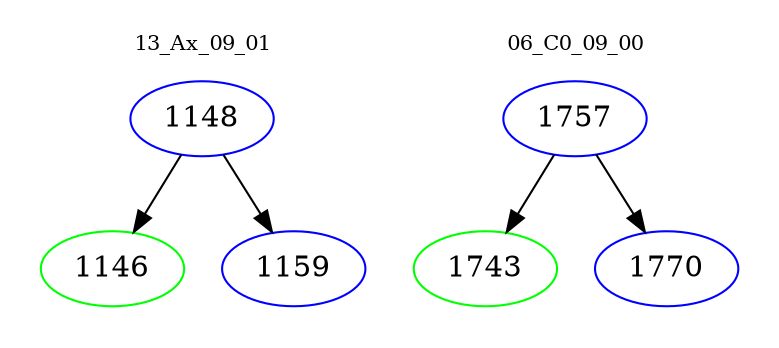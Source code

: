 digraph{
subgraph cluster_0 {
color = white
label = "13_Ax_09_01";
fontsize=10;
T0_1148 [label="1148", color="blue"]
T0_1148 -> T0_1146 [color="black"]
T0_1146 [label="1146", color="green"]
T0_1148 -> T0_1159 [color="black"]
T0_1159 [label="1159", color="blue"]
}
subgraph cluster_1 {
color = white
label = "06_C0_09_00";
fontsize=10;
T1_1757 [label="1757", color="blue"]
T1_1757 -> T1_1743 [color="black"]
T1_1743 [label="1743", color="green"]
T1_1757 -> T1_1770 [color="black"]
T1_1770 [label="1770", color="blue"]
}
}

